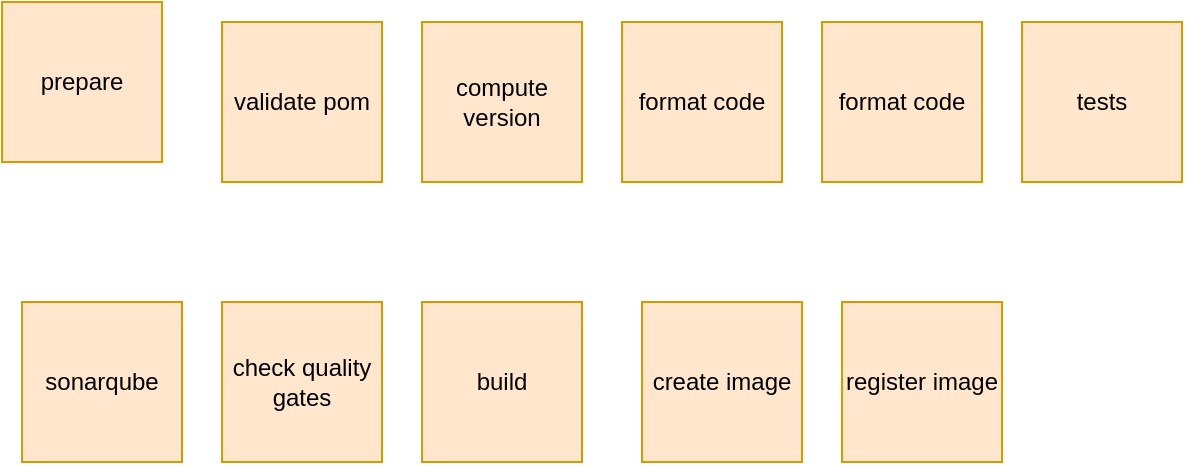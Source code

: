 <mxfile version="16.6.4" type="github">
  <diagram id="RjcC0O9vTTPcuDkdqp8Y" name="Page-1">
    <mxGraphModel dx="1422" dy="794" grid="1" gridSize="10" guides="1" tooltips="1" connect="1" arrows="1" fold="1" page="1" pageScale="1" pageWidth="827" pageHeight="1169" math="0" shadow="0">
      <root>
        <mxCell id="0" />
        <mxCell id="1" parent="0" />
        <mxCell id="_rrU8YKBNzlx7stSoTXR-1" value="prepare" style="whiteSpace=wrap;html=1;aspect=fixed;fillColor=#ffe6cc;strokeColor=#d79b00;" vertex="1" parent="1">
          <mxGeometry x="40" y="80" width="80" height="80" as="geometry" />
        </mxCell>
        <mxCell id="_rrU8YKBNzlx7stSoTXR-2" value="validate pom" style="whiteSpace=wrap;html=1;aspect=fixed;fillColor=#ffe6cc;strokeColor=#d79b00;" vertex="1" parent="1">
          <mxGeometry x="150" y="90" width="80" height="80" as="geometry" />
        </mxCell>
        <mxCell id="_rrU8YKBNzlx7stSoTXR-4" value="compute version" style="whiteSpace=wrap;html=1;aspect=fixed;fillColor=#ffe6cc;strokeColor=#d79b00;" vertex="1" parent="1">
          <mxGeometry x="250" y="90" width="80" height="80" as="geometry" />
        </mxCell>
        <mxCell id="_rrU8YKBNzlx7stSoTXR-5" value="format code" style="whiteSpace=wrap;html=1;aspect=fixed;fillColor=#ffe6cc;strokeColor=#d79b00;" vertex="1" parent="1">
          <mxGeometry x="350" y="90" width="80" height="80" as="geometry" />
        </mxCell>
        <mxCell id="_rrU8YKBNzlx7stSoTXR-6" value="format code" style="whiteSpace=wrap;html=1;aspect=fixed;fillColor=#ffe6cc;strokeColor=#d79b00;" vertex="1" parent="1">
          <mxGeometry x="450" y="90" width="80" height="80" as="geometry" />
        </mxCell>
        <mxCell id="_rrU8YKBNzlx7stSoTXR-7" value="tests" style="whiteSpace=wrap;html=1;aspect=fixed;fillColor=#ffe6cc;strokeColor=#d79b00;" vertex="1" parent="1">
          <mxGeometry x="550" y="90" width="80" height="80" as="geometry" />
        </mxCell>
        <mxCell id="_rrU8YKBNzlx7stSoTXR-8" value="sonarqube" style="whiteSpace=wrap;html=1;aspect=fixed;fillColor=#ffe6cc;strokeColor=#d79b00;" vertex="1" parent="1">
          <mxGeometry x="50" y="230" width="80" height="80" as="geometry" />
        </mxCell>
        <mxCell id="_rrU8YKBNzlx7stSoTXR-9" value="check quality gates" style="whiteSpace=wrap;html=1;aspect=fixed;fillColor=#ffe6cc;strokeColor=#d79b00;" vertex="1" parent="1">
          <mxGeometry x="150" y="230" width="80" height="80" as="geometry" />
        </mxCell>
        <mxCell id="_rrU8YKBNzlx7stSoTXR-10" value="build" style="whiteSpace=wrap;html=1;aspect=fixed;fillColor=#ffe6cc;strokeColor=#d79b00;" vertex="1" parent="1">
          <mxGeometry x="250" y="230" width="80" height="80" as="geometry" />
        </mxCell>
        <mxCell id="_rrU8YKBNzlx7stSoTXR-11" value="create image" style="whiteSpace=wrap;html=1;aspect=fixed;fillColor=#ffe6cc;strokeColor=#d79b00;" vertex="1" parent="1">
          <mxGeometry x="360" y="230" width="80" height="80" as="geometry" />
        </mxCell>
        <mxCell id="_rrU8YKBNzlx7stSoTXR-12" value="register image" style="whiteSpace=wrap;html=1;aspect=fixed;fillColor=#ffe6cc;strokeColor=#d79b00;" vertex="1" parent="1">
          <mxGeometry x="460" y="230" width="80" height="80" as="geometry" />
        </mxCell>
      </root>
    </mxGraphModel>
  </diagram>
</mxfile>
